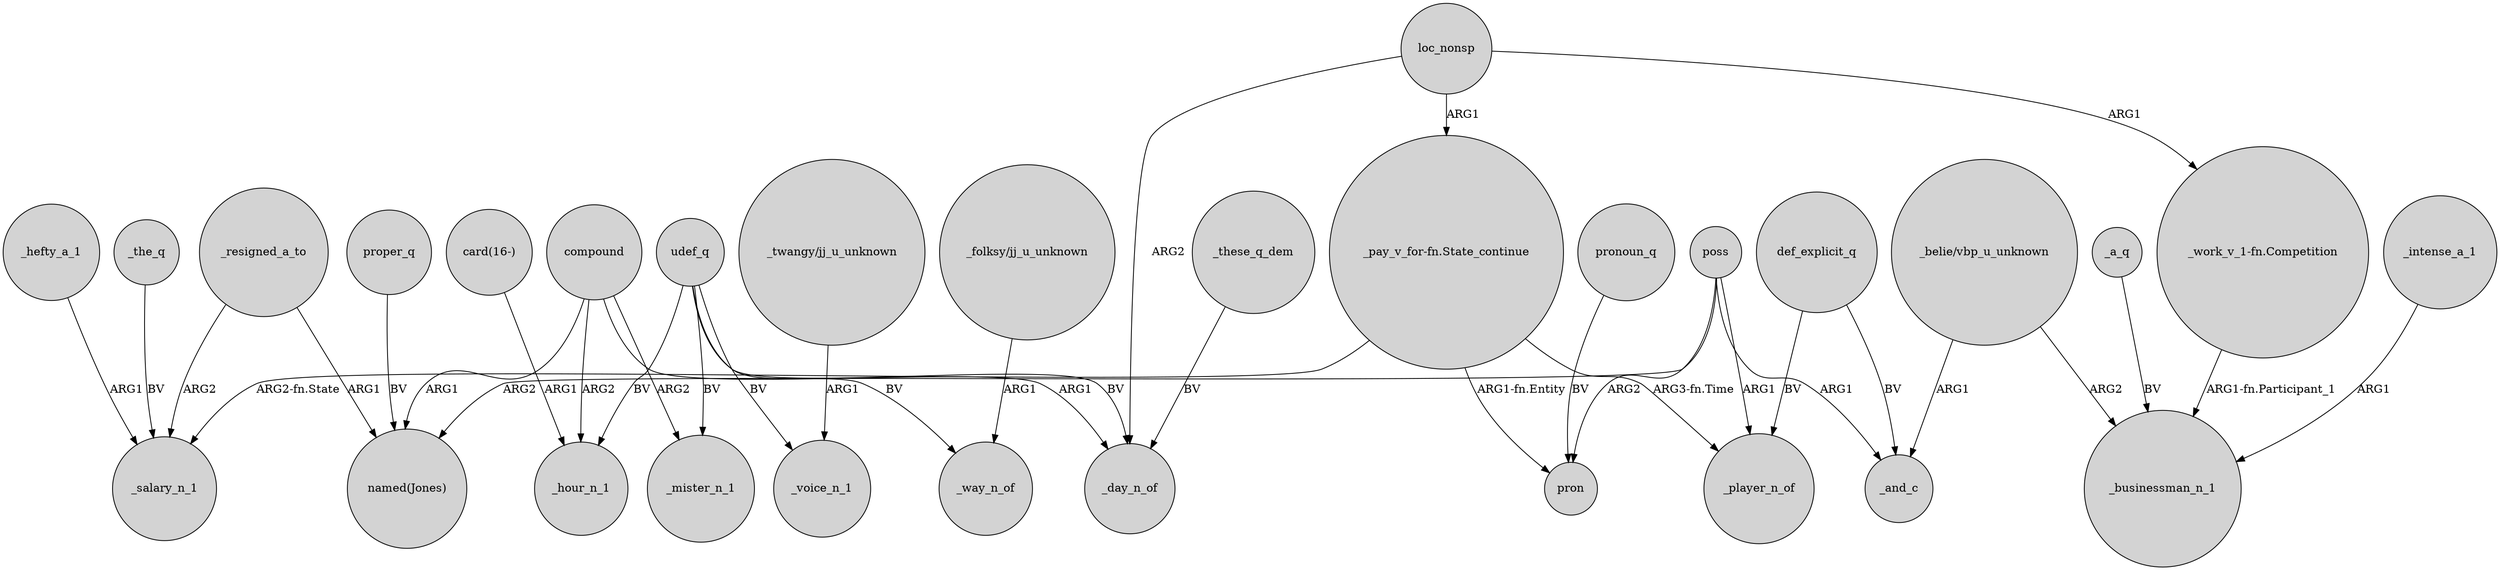 digraph {
	node [shape=circle style=filled]
	"_pay_v_for-fn.State_continue" -> _salary_n_1 [label="ARG2-fn.State"]
	"_belie/vbp_u_unknown" -> _businessman_n_1 [label=ARG2]
	loc_nonsp -> "_work_v_1-fn.Competition" [label=ARG1]
	compound -> _mister_n_1 [label=ARG2]
	compound -> _hour_n_1 [label=ARG2]
	compound -> "named(Jones)" [label=ARG1]
	"_folksy/jj_u_unknown" -> _way_n_of [label=ARG1]
	udef_q -> _voice_n_1 [label=BV]
	"card(16-)" -> _hour_n_1 [label=ARG1]
	poss -> _player_n_of [label=ARG1]
	udef_q -> _mister_n_1 [label=BV]
	"_belie/vbp_u_unknown" -> _and_c [label=ARG1]
	_these_q_dem -> _day_n_of [label=BV]
	_hefty_a_1 -> _salary_n_1 [label=ARG1]
	_the_q -> _salary_n_1 [label=BV]
	def_explicit_q -> _and_c [label=BV]
	pronoun_q -> pron [label=BV]
	udef_q -> _day_n_of [label=BV]
	poss -> pron [label=ARG2]
	_intense_a_1 -> _businessman_n_1 [label=ARG1]
	poss -> _and_c [label=ARG1]
	poss -> "named(Jones)" [label=ARG2]
	"_pay_v_for-fn.State_continue" -> _player_n_of [label="ARG3-fn.Time"]
	_resigned_a_to -> _salary_n_1 [label=ARG2]
	loc_nonsp -> "_pay_v_for-fn.State_continue" [label=ARG1]
	udef_q -> _way_n_of [label=BV]
	"_pay_v_for-fn.State_continue" -> pron [label="ARG1-fn.Entity"]
	proper_q -> "named(Jones)" [label=BV]
	_resigned_a_to -> "named(Jones)" [label=ARG1]
	udef_q -> _hour_n_1 [label=BV]
	compound -> _day_n_of [label=ARG1]
	_a_q -> _businessman_n_1 [label=BV]
	"_work_v_1-fn.Competition" -> _businessman_n_1 [label="ARG1-fn.Participant_1"]
	"_twangy/jj_u_unknown" -> _voice_n_1 [label=ARG1]
	loc_nonsp -> _day_n_of [label=ARG2]
	def_explicit_q -> _player_n_of [label=BV]
}
